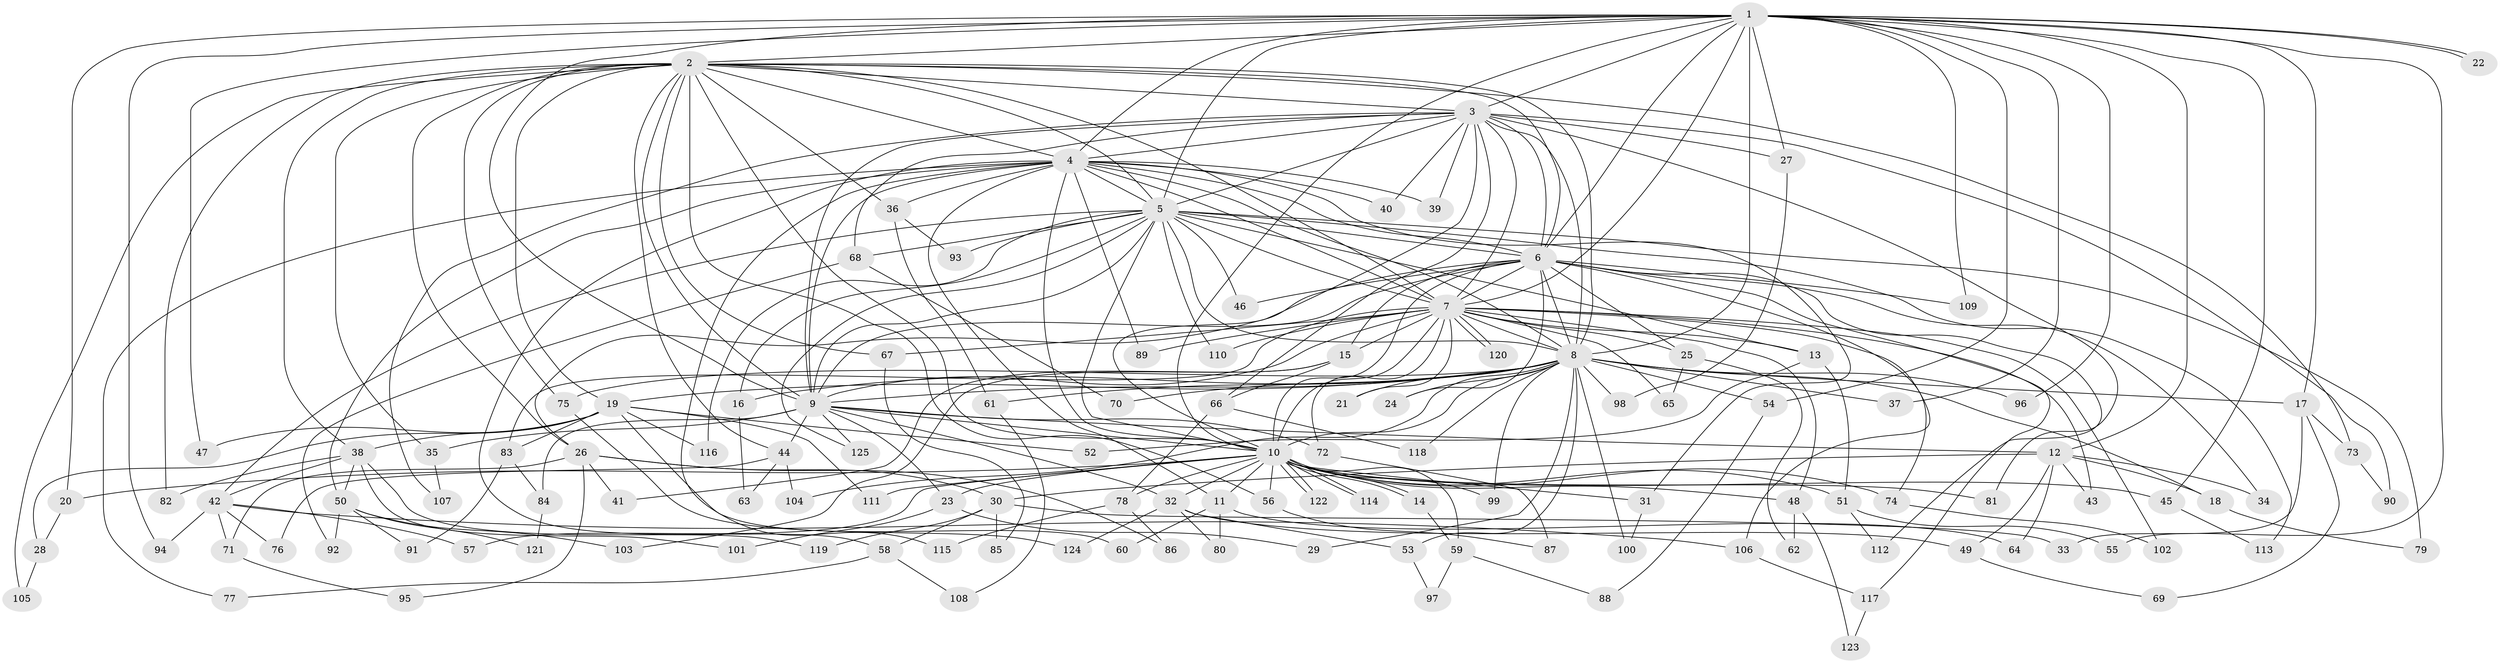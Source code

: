 // Generated by graph-tools (version 1.1) at 2025/11/02/27/25 16:11:07]
// undirected, 125 vertices, 275 edges
graph export_dot {
graph [start="1"]
  node [color=gray90,style=filled];
  1;
  2;
  3;
  4;
  5;
  6;
  7;
  8;
  9;
  10;
  11;
  12;
  13;
  14;
  15;
  16;
  17;
  18;
  19;
  20;
  21;
  22;
  23;
  24;
  25;
  26;
  27;
  28;
  29;
  30;
  31;
  32;
  33;
  34;
  35;
  36;
  37;
  38;
  39;
  40;
  41;
  42;
  43;
  44;
  45;
  46;
  47;
  48;
  49;
  50;
  51;
  52;
  53;
  54;
  55;
  56;
  57;
  58;
  59;
  60;
  61;
  62;
  63;
  64;
  65;
  66;
  67;
  68;
  69;
  70;
  71;
  72;
  73;
  74;
  75;
  76;
  77;
  78;
  79;
  80;
  81;
  82;
  83;
  84;
  85;
  86;
  87;
  88;
  89;
  90;
  91;
  92;
  93;
  94;
  95;
  96;
  97;
  98;
  99;
  100;
  101;
  102;
  103;
  104;
  105;
  106;
  107;
  108;
  109;
  110;
  111;
  112;
  113;
  114;
  115;
  116;
  117;
  118;
  119;
  120;
  121;
  122;
  123;
  124;
  125;
  1 -- 2;
  1 -- 3;
  1 -- 4;
  1 -- 5;
  1 -- 6;
  1 -- 7;
  1 -- 8;
  1 -- 9;
  1 -- 10;
  1 -- 12;
  1 -- 17;
  1 -- 20;
  1 -- 22;
  1 -- 22;
  1 -- 27;
  1 -- 37;
  1 -- 45;
  1 -- 47;
  1 -- 54;
  1 -- 55;
  1 -- 94;
  1 -- 96;
  1 -- 109;
  2 -- 3;
  2 -- 4;
  2 -- 5;
  2 -- 6;
  2 -- 7;
  2 -- 8;
  2 -- 9;
  2 -- 10;
  2 -- 19;
  2 -- 26;
  2 -- 35;
  2 -- 36;
  2 -- 38;
  2 -- 44;
  2 -- 56;
  2 -- 67;
  2 -- 73;
  2 -- 75;
  2 -- 82;
  2 -- 105;
  3 -- 4;
  3 -- 5;
  3 -- 6;
  3 -- 7;
  3 -- 8;
  3 -- 9;
  3 -- 10;
  3 -- 27;
  3 -- 39;
  3 -- 40;
  3 -- 66;
  3 -- 68;
  3 -- 81;
  3 -- 90;
  3 -- 107;
  4 -- 5;
  4 -- 6;
  4 -- 7;
  4 -- 8;
  4 -- 9;
  4 -- 10;
  4 -- 11;
  4 -- 31;
  4 -- 36;
  4 -- 39;
  4 -- 40;
  4 -- 50;
  4 -- 58;
  4 -- 77;
  4 -- 89;
  4 -- 115;
  5 -- 6;
  5 -- 7;
  5 -- 8;
  5 -- 9;
  5 -- 10;
  5 -- 13;
  5 -- 16;
  5 -- 42;
  5 -- 46;
  5 -- 68;
  5 -- 79;
  5 -- 93;
  5 -- 110;
  5 -- 113;
  5 -- 116;
  5 -- 125;
  6 -- 7;
  6 -- 8;
  6 -- 9;
  6 -- 10;
  6 -- 15;
  6 -- 24;
  6 -- 25;
  6 -- 26;
  6 -- 34;
  6 -- 46;
  6 -- 106;
  6 -- 109;
  6 -- 112;
  6 -- 117;
  7 -- 8;
  7 -- 9;
  7 -- 10;
  7 -- 13;
  7 -- 15;
  7 -- 21;
  7 -- 25;
  7 -- 43;
  7 -- 48;
  7 -- 65;
  7 -- 67;
  7 -- 72;
  7 -- 74;
  7 -- 83;
  7 -- 89;
  7 -- 102;
  7 -- 110;
  7 -- 120;
  7 -- 120;
  8 -- 9;
  8 -- 10;
  8 -- 16;
  8 -- 17;
  8 -- 18;
  8 -- 19;
  8 -- 21;
  8 -- 24;
  8 -- 29;
  8 -- 37;
  8 -- 53;
  8 -- 54;
  8 -- 61;
  8 -- 70;
  8 -- 75;
  8 -- 96;
  8 -- 98;
  8 -- 99;
  8 -- 100;
  8 -- 104;
  8 -- 118;
  9 -- 10;
  9 -- 12;
  9 -- 23;
  9 -- 32;
  9 -- 35;
  9 -- 44;
  9 -- 72;
  9 -- 84;
  9 -- 125;
  10 -- 11;
  10 -- 14;
  10 -- 14;
  10 -- 20;
  10 -- 23;
  10 -- 31;
  10 -- 32;
  10 -- 45;
  10 -- 48;
  10 -- 51;
  10 -- 56;
  10 -- 57;
  10 -- 59;
  10 -- 74;
  10 -- 78;
  10 -- 81;
  10 -- 99;
  10 -- 111;
  10 -- 114;
  10 -- 114;
  10 -- 122;
  10 -- 122;
  11 -- 60;
  11 -- 64;
  11 -- 80;
  12 -- 18;
  12 -- 30;
  12 -- 34;
  12 -- 43;
  12 -- 49;
  12 -- 64;
  13 -- 51;
  13 -- 52;
  14 -- 59;
  15 -- 41;
  15 -- 66;
  15 -- 103;
  16 -- 63;
  17 -- 33;
  17 -- 69;
  17 -- 73;
  18 -- 79;
  19 -- 28;
  19 -- 38;
  19 -- 47;
  19 -- 52;
  19 -- 60;
  19 -- 83;
  19 -- 111;
  19 -- 116;
  20 -- 28;
  23 -- 29;
  23 -- 101;
  25 -- 62;
  25 -- 65;
  26 -- 30;
  26 -- 41;
  26 -- 71;
  26 -- 86;
  26 -- 95;
  27 -- 98;
  28 -- 105;
  30 -- 33;
  30 -- 58;
  30 -- 85;
  30 -- 119;
  31 -- 100;
  32 -- 49;
  32 -- 53;
  32 -- 80;
  32 -- 124;
  35 -- 107;
  36 -- 61;
  36 -- 93;
  38 -- 42;
  38 -- 50;
  38 -- 82;
  38 -- 101;
  38 -- 119;
  42 -- 57;
  42 -- 71;
  42 -- 76;
  42 -- 94;
  42 -- 106;
  44 -- 63;
  44 -- 76;
  44 -- 104;
  45 -- 113;
  48 -- 62;
  48 -- 123;
  49 -- 69;
  50 -- 91;
  50 -- 92;
  50 -- 103;
  50 -- 121;
  51 -- 55;
  51 -- 112;
  53 -- 97;
  54 -- 88;
  56 -- 87;
  58 -- 77;
  58 -- 108;
  59 -- 88;
  59 -- 97;
  61 -- 108;
  66 -- 78;
  66 -- 118;
  67 -- 85;
  68 -- 70;
  68 -- 92;
  71 -- 95;
  72 -- 87;
  73 -- 90;
  74 -- 102;
  75 -- 124;
  78 -- 86;
  78 -- 115;
  83 -- 84;
  83 -- 91;
  84 -- 121;
  106 -- 117;
  117 -- 123;
}
